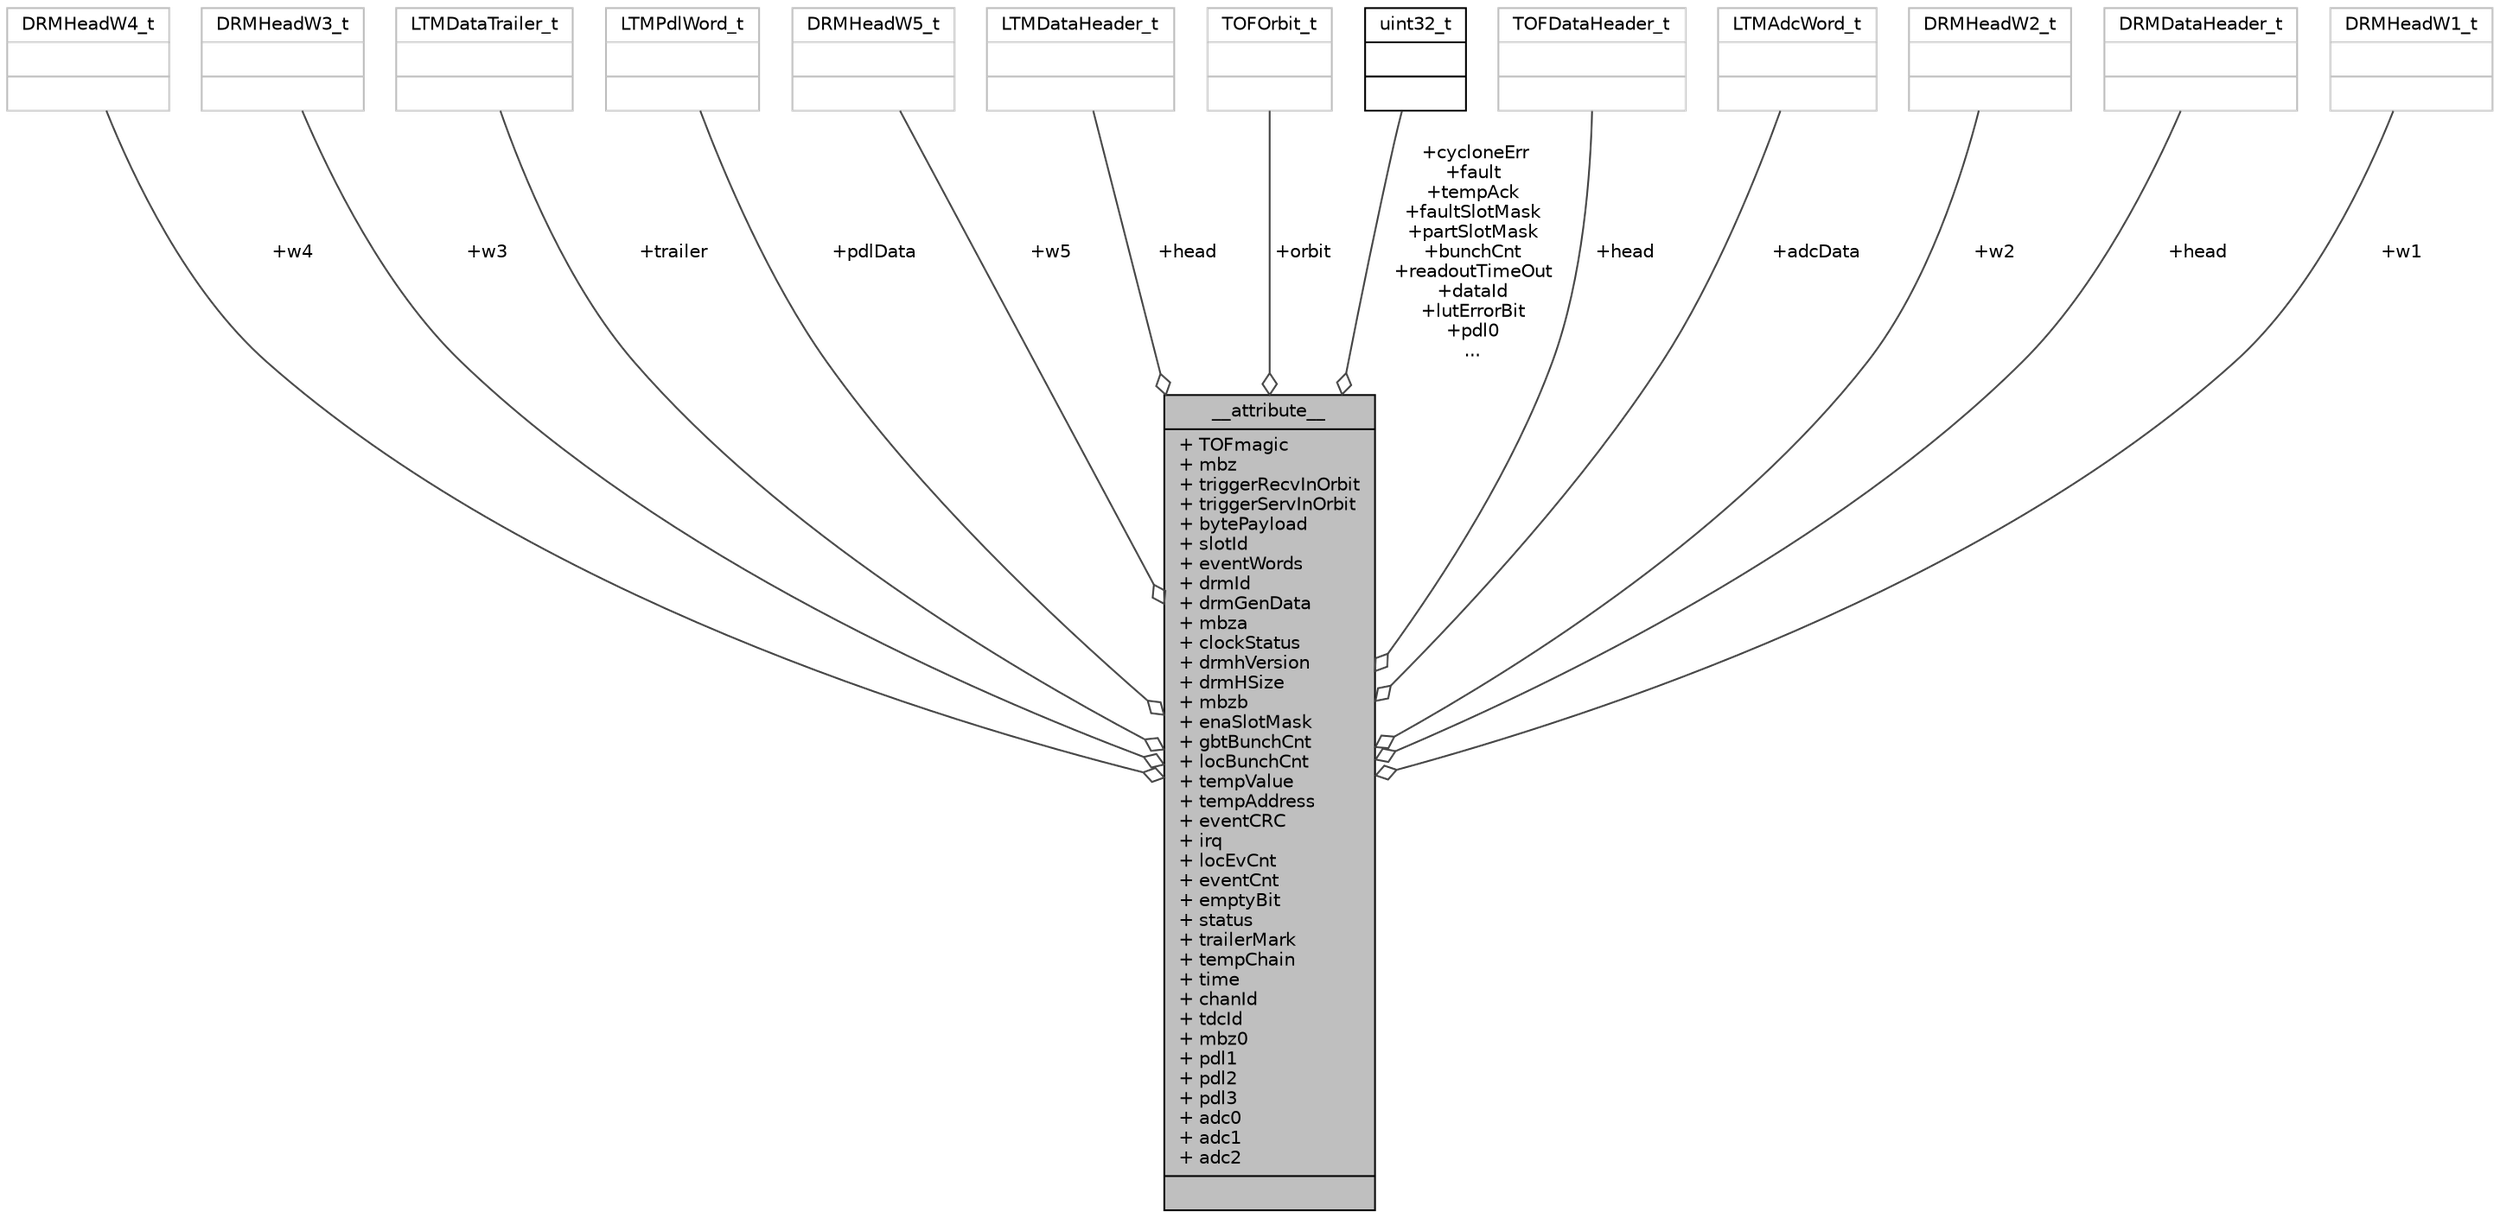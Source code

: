 digraph "__attribute__"
{
 // INTERACTIVE_SVG=YES
  bgcolor="transparent";
  edge [fontname="Helvetica",fontsize="10",labelfontname="Helvetica",labelfontsize="10"];
  node [fontname="Helvetica",fontsize="10",shape=record];
  Node1 [label="{__attribute__\n|+ TOFmagic\l+ mbz\l+ triggerRecvInOrbit\l+ triggerServInOrbit\l+ bytePayload\l+ slotId\l+ eventWords\l+ drmId\l+ drmGenData\l+ mbza\l+ clockStatus\l+ drmhVersion\l+ drmHSize\l+ mbzb\l+ enaSlotMask\l+ gbtBunchCnt\l+ locBunchCnt\l+ tempValue\l+ tempAddress\l+ eventCRC\l+ irq\l+ locEvCnt\l+ eventCnt\l+ emptyBit\l+ status\l+ trailerMark\l+ tempChain\l+ time\l+ chanId\l+ tdcId\l+ mbz0\l+ pdl1\l+ pdl2\l+ pdl3\l+ adc0\l+ adc1\l+ adc2\l|}",height=0.2,width=0.4,color="black", fillcolor="grey75", style="filled", fontcolor="black"];
  Node2 -> Node1 [color="grey25",fontsize="10",style="solid",label=" +w4" ,arrowhead="odiamond",fontname="Helvetica"];
  Node2 [label="{DRMHeadW4_t\n||}",height=0.2,width=0.4,color="grey75"];
  Node3 -> Node1 [color="grey25",fontsize="10",style="solid",label=" +w3" ,arrowhead="odiamond",fontname="Helvetica"];
  Node3 [label="{DRMHeadW3_t\n||}",height=0.2,width=0.4,color="grey75"];
  Node4 -> Node1 [color="grey25",fontsize="10",style="solid",label=" +trailer" ,arrowhead="odiamond",fontname="Helvetica"];
  Node4 [label="{LTMDataTrailer_t\n||}",height=0.2,width=0.4,color="grey75"];
  Node5 -> Node1 [color="grey25",fontsize="10",style="solid",label=" +pdlData" ,arrowhead="odiamond",fontname="Helvetica"];
  Node5 [label="{LTMPdlWord_t\n||}",height=0.2,width=0.4,color="grey75"];
  Node6 -> Node1 [color="grey25",fontsize="10",style="solid",label=" +w5" ,arrowhead="odiamond",fontname="Helvetica"];
  Node6 [label="{DRMHeadW5_t\n||}",height=0.2,width=0.4,color="grey75"];
  Node7 -> Node1 [color="grey25",fontsize="10",style="solid",label=" +head" ,arrowhead="odiamond",fontname="Helvetica"];
  Node7 [label="{LTMDataHeader_t\n||}",height=0.2,width=0.4,color="grey75"];
  Node8 -> Node1 [color="grey25",fontsize="10",style="solid",label=" +orbit" ,arrowhead="odiamond",fontname="Helvetica"];
  Node8 [label="{TOFOrbit_t\n||}",height=0.2,width=0.4,color="grey75"];
  Node9 -> Node1 [color="grey25",fontsize="10",style="solid",label=" +cycloneErr\n+fault\n+tempAck\n+faultSlotMask\n+partSlotMask\n+bunchCnt\n+readoutTimeOut\n+dataId\n+lutErrorBit\n+pdl0\n..." ,arrowhead="odiamond",fontname="Helvetica"];
  Node9 [label="{uint32_t\n||}",height=0.2,width=0.4,color="black",URL="$d3/d87/classuint32__t.html"];
  Node10 -> Node1 [color="grey25",fontsize="10",style="solid",label=" +head" ,arrowhead="odiamond",fontname="Helvetica"];
  Node10 [label="{TOFDataHeader_t\n||}",height=0.2,width=0.4,color="grey75"];
  Node11 -> Node1 [color="grey25",fontsize="10",style="solid",label=" +adcData" ,arrowhead="odiamond",fontname="Helvetica"];
  Node11 [label="{LTMAdcWord_t\n||}",height=0.2,width=0.4,color="grey75"];
  Node12 -> Node1 [color="grey25",fontsize="10",style="solid",label=" +w2" ,arrowhead="odiamond",fontname="Helvetica"];
  Node12 [label="{DRMHeadW2_t\n||}",height=0.2,width=0.4,color="grey75"];
  Node13 -> Node1 [color="grey25",fontsize="10",style="solid",label=" +head" ,arrowhead="odiamond",fontname="Helvetica"];
  Node13 [label="{DRMDataHeader_t\n||}",height=0.2,width=0.4,color="grey75"];
  Node14 -> Node1 [color="grey25",fontsize="10",style="solid",label=" +w1" ,arrowhead="odiamond",fontname="Helvetica"];
  Node14 [label="{DRMHeadW1_t\n||}",height=0.2,width=0.4,color="grey75"];
}
